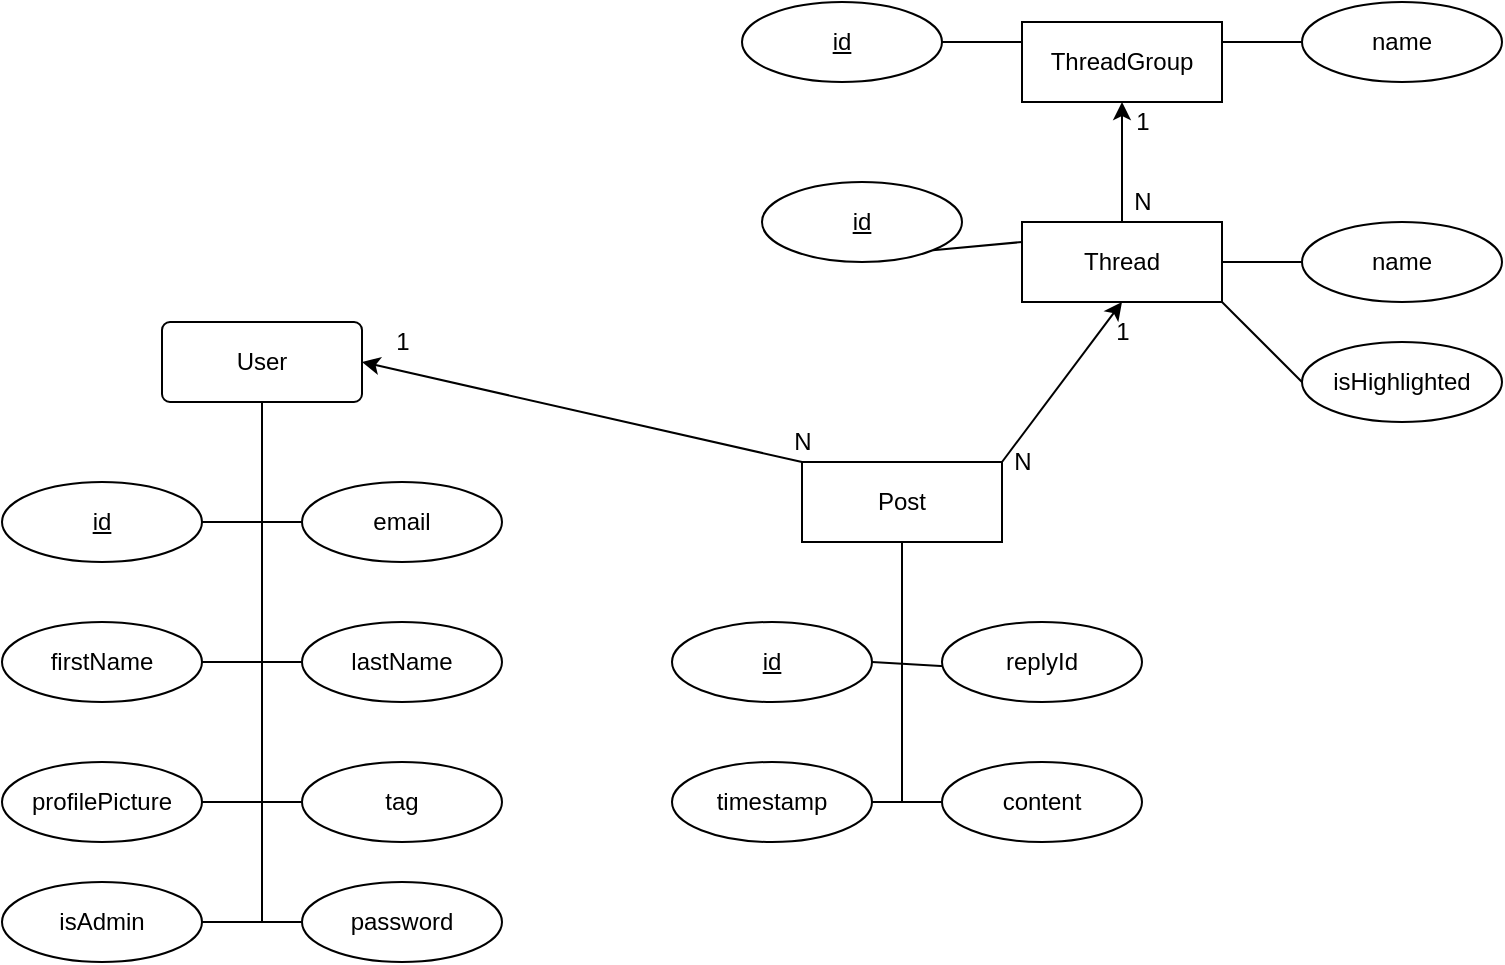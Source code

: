 <mxfile version="20.7.4" type="device"><diagram id="R2lEEEUBdFMjLlhIrx00" name="Page-1"><mxGraphModel dx="1434" dy="760" grid="1" gridSize="10" guides="1" tooltips="1" connect="1" arrows="1" fold="1" page="1" pageScale="1" pageWidth="850" pageHeight="1100" math="0" shadow="0" extFonts="Permanent Marker^https://fonts.googleapis.com/css?family=Permanent+Marker"><root><mxCell id="0"/><mxCell id="1" parent="0"/><mxCell id="7sCQPjNt6vBAWQJU899S-12" style="edgeStyle=orthogonalEdgeStyle;rounded=0;orthogonalLoop=1;jettySize=auto;html=1;exitX=0.5;exitY=1;exitDx=0;exitDy=0;endArrow=none;endFill=0;" edge="1" parent="1" source="7sCQPjNt6vBAWQJU899S-1"><mxGeometry relative="1" as="geometry"><mxPoint x="220" y="480" as="targetPoint"/></mxGeometry></mxCell><mxCell id="7sCQPjNt6vBAWQJU899S-1" value="User" style="rounded=1;arcSize=10;whiteSpace=wrap;html=1;align=center;" vertex="1" parent="1"><mxGeometry x="170" y="180" width="100" height="40" as="geometry"/></mxCell><mxCell id="7sCQPjNt6vBAWQJU899S-28" style="edgeStyle=orthogonalEdgeStyle;rounded=0;orthogonalLoop=1;jettySize=auto;html=1;exitX=0;exitY=0.5;exitDx=0;exitDy=0;endArrow=none;endFill=0;" edge="1" parent="1" source="7sCQPjNt6vBAWQJU899S-2"><mxGeometry relative="1" as="geometry"><mxPoint x="220" y="280" as="targetPoint"/></mxGeometry></mxCell><mxCell id="7sCQPjNt6vBAWQJU899S-2" value="email" style="ellipse;whiteSpace=wrap;html=1;align=center;" vertex="1" parent="1"><mxGeometry x="240" y="260" width="100" height="40" as="geometry"/></mxCell><mxCell id="7sCQPjNt6vBAWQJU899S-26" style="edgeStyle=orthogonalEdgeStyle;rounded=0;orthogonalLoop=1;jettySize=auto;html=1;exitX=1;exitY=0.5;exitDx=0;exitDy=0;endArrow=none;endFill=0;" edge="1" parent="1" source="7sCQPjNt6vBAWQJU899S-3"><mxGeometry relative="1" as="geometry"><mxPoint x="220" y="300" as="targetPoint"/></mxGeometry></mxCell><mxCell id="7sCQPjNt6vBAWQJU899S-3" value="id" style="ellipse;whiteSpace=wrap;html=1;align=center;fontStyle=4;" vertex="1" parent="1"><mxGeometry x="90" y="260" width="100" height="40" as="geometry"/></mxCell><mxCell id="7sCQPjNt6vBAWQJU899S-22" style="edgeStyle=orthogonalEdgeStyle;rounded=0;orthogonalLoop=1;jettySize=auto;html=1;exitX=1;exitY=0.5;exitDx=0;exitDy=0;endArrow=none;endFill=0;" edge="1" parent="1" source="7sCQPjNt6vBAWQJU899S-5"><mxGeometry relative="1" as="geometry"><mxPoint x="220" y="370" as="targetPoint"/></mxGeometry></mxCell><mxCell id="7sCQPjNt6vBAWQJU899S-5" value="firstName" style="ellipse;whiteSpace=wrap;html=1;align=center;" vertex="1" parent="1"><mxGeometry x="90" y="330" width="100" height="40" as="geometry"/></mxCell><mxCell id="7sCQPjNt6vBAWQJU899S-24" style="edgeStyle=orthogonalEdgeStyle;rounded=0;orthogonalLoop=1;jettySize=auto;html=1;exitX=0;exitY=0.5;exitDx=0;exitDy=0;endArrow=none;endFill=0;" edge="1" parent="1" source="7sCQPjNt6vBAWQJU899S-6"><mxGeometry relative="1" as="geometry"><mxPoint x="220" y="350" as="targetPoint"/></mxGeometry></mxCell><mxCell id="7sCQPjNt6vBAWQJU899S-6" value="lastName" style="ellipse;whiteSpace=wrap;html=1;align=center;" vertex="1" parent="1"><mxGeometry x="240" y="330" width="100" height="40" as="geometry"/></mxCell><mxCell id="7sCQPjNt6vBAWQJU899S-18" style="edgeStyle=orthogonalEdgeStyle;rounded=0;orthogonalLoop=1;jettySize=auto;html=1;exitX=1;exitY=0.5;exitDx=0;exitDy=0;endArrow=none;endFill=0;" edge="1" parent="1" source="7sCQPjNt6vBAWQJU899S-7"><mxGeometry relative="1" as="geometry"><mxPoint x="220" y="440" as="targetPoint"/></mxGeometry></mxCell><mxCell id="7sCQPjNt6vBAWQJU899S-7" value="profilePicture" style="ellipse;whiteSpace=wrap;html=1;align=center;" vertex="1" parent="1"><mxGeometry x="90" y="400" width="100" height="40" as="geometry"/></mxCell><mxCell id="7sCQPjNt6vBAWQJU899S-20" style="edgeStyle=orthogonalEdgeStyle;rounded=0;orthogonalLoop=1;jettySize=auto;html=1;exitX=0;exitY=0.5;exitDx=0;exitDy=0;endArrow=none;endFill=0;" edge="1" parent="1" source="7sCQPjNt6vBAWQJU899S-8"><mxGeometry relative="1" as="geometry"><mxPoint x="220" y="420" as="targetPoint"/></mxGeometry></mxCell><mxCell id="7sCQPjNt6vBAWQJU899S-8" value="tag" style="ellipse;whiteSpace=wrap;html=1;align=center;" vertex="1" parent="1"><mxGeometry x="240" y="400" width="100" height="40" as="geometry"/></mxCell><mxCell id="7sCQPjNt6vBAWQJU899S-14" style="edgeStyle=orthogonalEdgeStyle;rounded=0;orthogonalLoop=1;jettySize=auto;html=1;exitX=1;exitY=0.5;exitDx=0;exitDy=0;endArrow=none;endFill=0;" edge="1" parent="1" source="7sCQPjNt6vBAWQJU899S-9"><mxGeometry relative="1" as="geometry"><mxPoint x="220" y="480" as="targetPoint"/></mxGeometry></mxCell><mxCell id="7sCQPjNt6vBAWQJU899S-9" value="isAdmin" style="ellipse;whiteSpace=wrap;html=1;align=center;" vertex="1" parent="1"><mxGeometry x="90" y="460" width="100" height="40" as="geometry"/></mxCell><mxCell id="7sCQPjNt6vBAWQJU899S-16" style="edgeStyle=orthogonalEdgeStyle;rounded=0;orthogonalLoop=1;jettySize=auto;html=1;exitX=0;exitY=0.5;exitDx=0;exitDy=0;endArrow=none;endFill=0;" edge="1" parent="1" source="7sCQPjNt6vBAWQJU899S-10"><mxGeometry relative="1" as="geometry"><mxPoint x="220" y="480" as="targetPoint"/></mxGeometry></mxCell><mxCell id="7sCQPjNt6vBAWQJU899S-10" value="password" style="ellipse;whiteSpace=wrap;html=1;align=center;" vertex="1" parent="1"><mxGeometry x="240" y="460" width="100" height="40" as="geometry"/></mxCell><mxCell id="7sCQPjNt6vBAWQJU899S-29" value="ThreadGroup" style="whiteSpace=wrap;html=1;align=center;" vertex="1" parent="1"><mxGeometry x="600" y="30" width="100" height="40" as="geometry"/></mxCell><mxCell id="7sCQPjNt6vBAWQJU899S-33" style="edgeStyle=orthogonalEdgeStyle;rounded=0;orthogonalLoop=1;jettySize=auto;html=1;exitX=1;exitY=0.5;exitDx=0;exitDy=0;entryX=0;entryY=0.25;entryDx=0;entryDy=0;endArrow=none;endFill=0;" edge="1" parent="1" source="7sCQPjNt6vBAWQJU899S-31" target="7sCQPjNt6vBAWQJU899S-29"><mxGeometry relative="1" as="geometry"/></mxCell><mxCell id="7sCQPjNt6vBAWQJU899S-31" value="id" style="ellipse;whiteSpace=wrap;html=1;align=center;fontStyle=4;" vertex="1" parent="1"><mxGeometry x="460" y="20" width="100" height="40" as="geometry"/></mxCell><mxCell id="7sCQPjNt6vBAWQJU899S-35" style="edgeStyle=orthogonalEdgeStyle;rounded=0;orthogonalLoop=1;jettySize=auto;html=1;exitX=0;exitY=0.5;exitDx=0;exitDy=0;entryX=1;entryY=0.25;entryDx=0;entryDy=0;endArrow=none;endFill=0;" edge="1" parent="1" source="7sCQPjNt6vBAWQJU899S-34" target="7sCQPjNt6vBAWQJU899S-29"><mxGeometry relative="1" as="geometry"/></mxCell><mxCell id="7sCQPjNt6vBAWQJU899S-34" value="name" style="ellipse;whiteSpace=wrap;html=1;align=center;" vertex="1" parent="1"><mxGeometry x="740" y="20" width="100" height="40" as="geometry"/></mxCell><mxCell id="7sCQPjNt6vBAWQJU899S-41" style="edgeStyle=none;rounded=0;orthogonalLoop=1;jettySize=auto;html=1;exitX=0.5;exitY=0;exitDx=0;exitDy=0;entryX=0.5;entryY=1;entryDx=0;entryDy=0;endArrow=classic;endFill=1;startArrow=none;startFill=0;" edge="1" parent="1" source="7sCQPjNt6vBAWQJU899S-36" target="7sCQPjNt6vBAWQJU899S-29"><mxGeometry relative="1" as="geometry"/></mxCell><mxCell id="7sCQPjNt6vBAWQJU899S-36" value="Thread" style="whiteSpace=wrap;html=1;align=center;" vertex="1" parent="1"><mxGeometry x="600" y="130" width="100" height="40" as="geometry"/></mxCell><mxCell id="7sCQPjNt6vBAWQJU899S-38" style="rounded=0;orthogonalLoop=1;jettySize=auto;html=1;exitX=1;exitY=1;exitDx=0;exitDy=0;entryX=0;entryY=0.25;entryDx=0;entryDy=0;endArrow=none;endFill=0;" edge="1" parent="1" source="7sCQPjNt6vBAWQJU899S-37" target="7sCQPjNt6vBAWQJU899S-36"><mxGeometry relative="1" as="geometry"/></mxCell><mxCell id="7sCQPjNt6vBAWQJU899S-37" value="id" style="ellipse;whiteSpace=wrap;html=1;align=center;fontStyle=4;" vertex="1" parent="1"><mxGeometry x="470" y="110" width="100" height="40" as="geometry"/></mxCell><mxCell id="7sCQPjNt6vBAWQJU899S-40" style="edgeStyle=none;rounded=0;orthogonalLoop=1;jettySize=auto;html=1;exitX=0;exitY=0.5;exitDx=0;exitDy=0;entryX=1;entryY=0.5;entryDx=0;entryDy=0;endArrow=none;endFill=0;" edge="1" parent="1" source="7sCQPjNt6vBAWQJU899S-39" target="7sCQPjNt6vBAWQJU899S-36"><mxGeometry relative="1" as="geometry"/></mxCell><mxCell id="7sCQPjNt6vBAWQJU899S-39" value="name" style="ellipse;whiteSpace=wrap;html=1;align=center;" vertex="1" parent="1"><mxGeometry x="740" y="130" width="100" height="40" as="geometry"/></mxCell><mxCell id="7sCQPjNt6vBAWQJU899S-42" value="N" style="text;html=1;align=center;verticalAlign=middle;resizable=0;points=[];autosize=1;strokeColor=none;fillColor=none;" vertex="1" parent="1"><mxGeometry x="645" y="105" width="30" height="30" as="geometry"/></mxCell><mxCell id="7sCQPjNt6vBAWQJU899S-43" value="1" style="text;html=1;align=center;verticalAlign=middle;resizable=0;points=[];autosize=1;strokeColor=none;fillColor=none;" vertex="1" parent="1"><mxGeometry x="645" y="65" width="30" height="30" as="geometry"/></mxCell><mxCell id="7sCQPjNt6vBAWQJU899S-45" style="edgeStyle=none;rounded=0;orthogonalLoop=1;jettySize=auto;html=1;exitX=0;exitY=0.5;exitDx=0;exitDy=0;entryX=1;entryY=1;entryDx=0;entryDy=0;startArrow=none;startFill=0;endArrow=none;endFill=0;" edge="1" parent="1" source="7sCQPjNt6vBAWQJU899S-44" target="7sCQPjNt6vBAWQJU899S-36"><mxGeometry relative="1" as="geometry"/></mxCell><mxCell id="7sCQPjNt6vBAWQJU899S-44" value="isHighlighted" style="ellipse;whiteSpace=wrap;html=1;align=center;" vertex="1" parent="1"><mxGeometry x="740" y="190" width="100" height="40" as="geometry"/></mxCell><mxCell id="7sCQPjNt6vBAWQJU899S-47" style="edgeStyle=none;rounded=0;orthogonalLoop=1;jettySize=auto;html=1;exitX=1;exitY=0;exitDx=0;exitDy=0;entryX=0.5;entryY=1;entryDx=0;entryDy=0;startArrow=none;startFill=0;endArrow=classic;endFill=1;" edge="1" parent="1" source="7sCQPjNt6vBAWQJU899S-46" target="7sCQPjNt6vBAWQJU899S-36"><mxGeometry relative="1" as="geometry"/></mxCell><mxCell id="7sCQPjNt6vBAWQJU899S-50" style="edgeStyle=none;rounded=0;orthogonalLoop=1;jettySize=auto;html=1;exitX=0;exitY=0;exitDx=0;exitDy=0;entryX=1;entryY=0.5;entryDx=0;entryDy=0;startArrow=none;startFill=0;endArrow=classic;endFill=1;" edge="1" parent="1" source="7sCQPjNt6vBAWQJU899S-46" target="7sCQPjNt6vBAWQJU899S-1"><mxGeometry relative="1" as="geometry"/></mxCell><mxCell id="7sCQPjNt6vBAWQJU899S-58" style="edgeStyle=none;rounded=0;orthogonalLoop=1;jettySize=auto;html=1;exitX=0.5;exitY=1;exitDx=0;exitDy=0;startArrow=none;startFill=0;endArrow=none;endFill=0;" edge="1" parent="1" source="7sCQPjNt6vBAWQJU899S-46"><mxGeometry relative="1" as="geometry"><mxPoint x="540" y="420" as="targetPoint"/></mxGeometry></mxCell><mxCell id="7sCQPjNt6vBAWQJU899S-46" value="Post" style="whiteSpace=wrap;html=1;align=center;" vertex="1" parent="1"><mxGeometry x="490" y="250" width="100" height="40" as="geometry"/></mxCell><mxCell id="7sCQPjNt6vBAWQJU899S-48" value="N" style="text;html=1;align=center;verticalAlign=middle;resizable=0;points=[];autosize=1;strokeColor=none;fillColor=none;" vertex="1" parent="1"><mxGeometry x="585" y="235" width="30" height="30" as="geometry"/></mxCell><mxCell id="7sCQPjNt6vBAWQJU899S-49" value="1" style="text;html=1;align=center;verticalAlign=middle;resizable=0;points=[];autosize=1;strokeColor=none;fillColor=none;" vertex="1" parent="1"><mxGeometry x="635" y="170" width="30" height="30" as="geometry"/></mxCell><mxCell id="7sCQPjNt6vBAWQJU899S-51" value="N" style="text;html=1;align=center;verticalAlign=middle;resizable=0;points=[];autosize=1;strokeColor=none;fillColor=none;" vertex="1" parent="1"><mxGeometry x="475" y="225" width="30" height="30" as="geometry"/></mxCell><mxCell id="7sCQPjNt6vBAWQJU899S-52" value="1" style="text;html=1;align=center;verticalAlign=middle;resizable=0;points=[];autosize=1;strokeColor=none;fillColor=none;" vertex="1" parent="1"><mxGeometry x="275" y="175" width="30" height="30" as="geometry"/></mxCell><mxCell id="7sCQPjNt6vBAWQJU899S-60" style="edgeStyle=none;rounded=0;orthogonalLoop=1;jettySize=auto;html=1;exitX=1;exitY=0.5;exitDx=0;exitDy=0;startArrow=none;startFill=0;endArrow=none;endFill=0;" edge="1" parent="1" source="7sCQPjNt6vBAWQJU899S-53"><mxGeometry relative="1" as="geometry"><mxPoint x="490" y="350" as="targetPoint"/></mxGeometry></mxCell><mxCell id="7sCQPjNt6vBAWQJU899S-62" style="edgeStyle=none;rounded=0;orthogonalLoop=1;jettySize=auto;html=1;exitX=1;exitY=0.5;exitDx=0;exitDy=0;startArrow=none;startFill=0;endArrow=none;endFill=0;" edge="1" parent="1" source="7sCQPjNt6vBAWQJU899S-53"><mxGeometry relative="1" as="geometry"><mxPoint x="490" y="350" as="targetPoint"/></mxGeometry></mxCell><mxCell id="7sCQPjNt6vBAWQJU899S-64" style="edgeStyle=none;rounded=0;orthogonalLoop=1;jettySize=auto;html=1;exitX=1;exitY=0.5;exitDx=0;exitDy=0;startArrow=none;startFill=0;endArrow=none;endFill=0;" edge="1" parent="1" source="7sCQPjNt6vBAWQJU899S-53"><mxGeometry relative="1" as="geometry"><mxPoint x="645.532" y="357.09" as="targetPoint"/></mxGeometry></mxCell><mxCell id="7sCQPjNt6vBAWQJU899S-53" value="id" style="ellipse;whiteSpace=wrap;html=1;align=center;fontStyle=4;" vertex="1" parent="1"><mxGeometry x="425" y="330" width="100" height="40" as="geometry"/></mxCell><mxCell id="7sCQPjNt6vBAWQJU899S-54" value="replyId" style="ellipse;whiteSpace=wrap;html=1;align=center;" vertex="1" parent="1"><mxGeometry x="560" y="330" width="100" height="40" as="geometry"/></mxCell><mxCell id="7sCQPjNt6vBAWQJU899S-66" style="edgeStyle=none;rounded=0;orthogonalLoop=1;jettySize=auto;html=1;exitX=1;exitY=0.5;exitDx=0;exitDy=0;startArrow=none;startFill=0;endArrow=none;endFill=0;" edge="1" parent="1" source="7sCQPjNt6vBAWQJU899S-55"><mxGeometry relative="1" as="geometry"><mxPoint x="640" y="420" as="targetPoint"/></mxGeometry></mxCell><mxCell id="7sCQPjNt6vBAWQJU899S-55" value="timestamp" style="ellipse;whiteSpace=wrap;html=1;align=center;" vertex="1" parent="1"><mxGeometry x="425" y="400" width="100" height="40" as="geometry"/></mxCell><mxCell id="7sCQPjNt6vBAWQJU899S-56" value="content" style="ellipse;whiteSpace=wrap;html=1;align=center;" vertex="1" parent="1"><mxGeometry x="560" y="400" width="100" height="40" as="geometry"/></mxCell></root></mxGraphModel></diagram></mxfile>